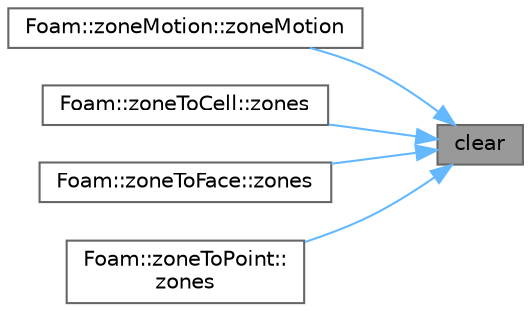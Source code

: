 digraph "clear"
{
 // LATEX_PDF_SIZE
  bgcolor="transparent";
  edge [fontname=Helvetica,fontsize=10,labelfontname=Helvetica,labelfontsize=10];
  node [fontname=Helvetica,fontsize=10,shape=box,height=0.2,width=0.4];
  rankdir="RL";
  Node1 [id="Node000001",label="clear",height=0.2,width=0.4,color="gray40", fillcolor="grey60", style="filled", fontcolor="black",tooltip=" "];
  Node1 -> Node2 [id="edge1_Node000001_Node000002",dir="back",color="steelblue1",style="solid",tooltip=" "];
  Node2 [id="Node000002",label="Foam::zoneMotion::zoneMotion",height=0.2,width=0.4,color="grey40", fillcolor="white", style="filled",URL="$classFoam_1_1zoneMotion.html#a40ab9744265e3a8beefe59ea59c8d134",tooltip=" "];
  Node1 -> Node3 [id="edge2_Node000001_Node000003",dir="back",color="steelblue1",style="solid",tooltip=" "];
  Node3 [id="Node000003",label="Foam::zoneToCell::zones",height=0.2,width=0.4,color="grey40", fillcolor="white", style="filled",URL="$classFoam_1_1zoneToCell.html#aae4d32a9c7f5af5db86cb4e89990d984",tooltip=" "];
  Node1 -> Node4 [id="edge3_Node000001_Node000004",dir="back",color="steelblue1",style="solid",tooltip=" "];
  Node4 [id="Node000004",label="Foam::zoneToFace::zones",height=0.2,width=0.4,color="grey40", fillcolor="white", style="filled",URL="$classFoam_1_1zoneToFace.html#aae4d32a9c7f5af5db86cb4e89990d984",tooltip=" "];
  Node1 -> Node5 [id="edge4_Node000001_Node000005",dir="back",color="steelblue1",style="solid",tooltip=" "];
  Node5 [id="Node000005",label="Foam::zoneToPoint::\lzones",height=0.2,width=0.4,color="grey40", fillcolor="white", style="filled",URL="$classFoam_1_1zoneToPoint.html#aae4d32a9c7f5af5db86cb4e89990d984",tooltip=" "];
}
